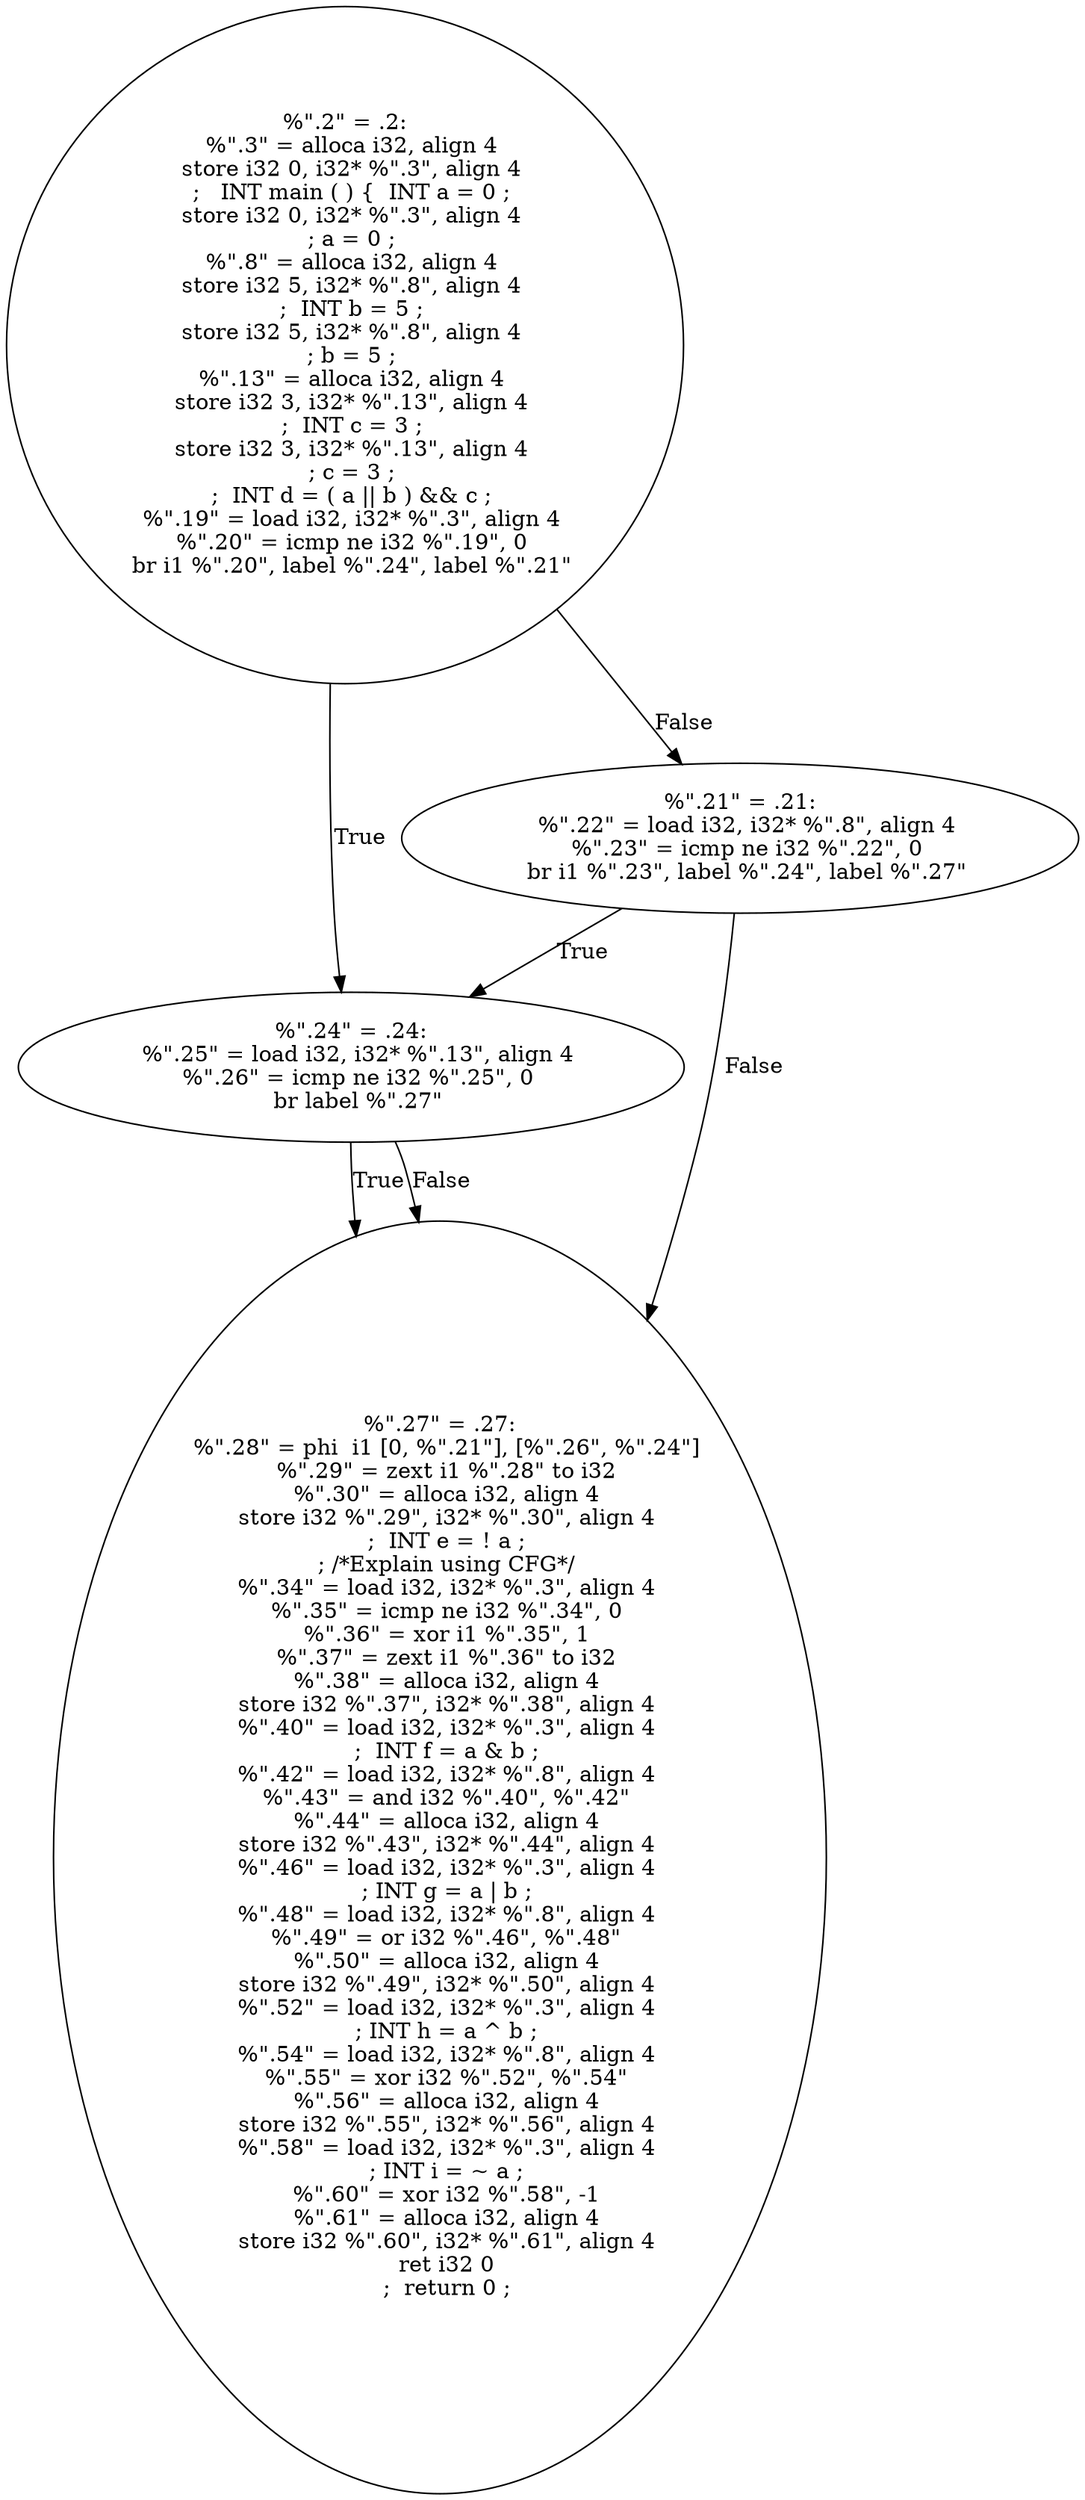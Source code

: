 digraph AST {
  "138547479599552" [label="%\".2\" = .2:
  %\".3\" = alloca i32, align 4
  store i32 0, i32* %\".3\", align 4
  ;   INT main ( ) {  INT a = 0 ;
  store i32 0, i32* %\".3\", align 4
  ; a = 0 ;
  %\".8\" = alloca i32, align 4
  store i32 5, i32* %\".8\", align 4
  ;  INT b = 5 ;
  store i32 5, i32* %\".8\", align 4
  ; b = 5 ;
  %\".13\" = alloca i32, align 4
  store i32 3, i32* %\".13\", align 4
  ;  INT c = 3 ;
  store i32 3, i32* %\".13\", align 4
  ; c = 3 ;
  ;  INT d = ( a || b ) && c ;
  %\".19\" = load i32, i32* %\".3\", align 4
  %\".20\" = icmp ne i32 %\".19\", 0
  br i1 %\".20\", label %\".24\", label %\".21\""];
  "138547479599552" -> "138547479250016" [label="True"];
  "138547479599552" -> "138547479258032" [label="False"];
  "138547479250016" [label="%\".24\" = .24:
  %\".25\" = load i32, i32* %\".13\", align 4
  %\".26\" = icmp ne i32 %\".25\", 0
  br label %\".27\""];
  "138547479250016" -> "138547479255296" [label="True"];
  "138547479250016" -> "138547479255296" [label="False"];
  "138547479255296" [label="%\".27\" = .27:
  %\".28\" = phi  i1 [0, %\".21\"], [%\".26\", %\".24\"]
  %\".29\" = zext i1 %\".28\" to i32
  %\".30\" = alloca i32, align 4
  store i32 %\".29\", i32* %\".30\", align 4
  ;  INT e = ! a ;
  ; /*Explain using CFG*/
  %\".34\" = load i32, i32* %\".3\", align 4
  %\".35\" = icmp ne i32 %\".34\", 0
  %\".36\" = xor i1 %\".35\", 1
  %\".37\" = zext i1 %\".36\" to i32
  %\".38\" = alloca i32, align 4
  store i32 %\".37\", i32* %\".38\", align 4
  %\".40\" = load i32, i32* %\".3\", align 4
  ;  INT f = a & b ;
  %\".42\" = load i32, i32* %\".8\", align 4
  %\".43\" = and i32 %\".40\", %\".42\"
  %\".44\" = alloca i32, align 4
  store i32 %\".43\", i32* %\".44\", align 4
  %\".46\" = load i32, i32* %\".3\", align 4
  ; INT g = a | b ;
  %\".48\" = load i32, i32* %\".8\", align 4
  %\".49\" = or i32 %\".46\", %\".48\"
  %\".50\" = alloca i32, align 4
  store i32 %\".49\", i32* %\".50\", align 4
  %\".52\" = load i32, i32* %\".3\", align 4
  ; INT h = a ^ b ;
  %\".54\" = load i32, i32* %\".8\", align 4
  %\".55\" = xor i32 %\".52\", %\".54\"
  %\".56\" = alloca i32, align 4
  store i32 %\".55\", i32* %\".56\", align 4
  %\".58\" = load i32, i32* %\".3\", align 4
  ; INT i = ~ a ;
  %\".60\" = xor i32 %\".58\", -1
  %\".61\" = alloca i32, align 4
  store i32 %\".60\", i32* %\".61\", align 4
  ret i32 0
  ;  return 0 ;"];
  "138547479258032" [label="%\".21\" = .21:
  %\".22\" = load i32, i32* %\".8\", align 4
  %\".23\" = icmp ne i32 %\".22\", 0
  br i1 %\".23\", label %\".24\", label %\".27\""];
  "138547479258032" -> "138547479250016" [label="True"];
  "138547479258032" -> "138547479255296" [label="False"];
}
